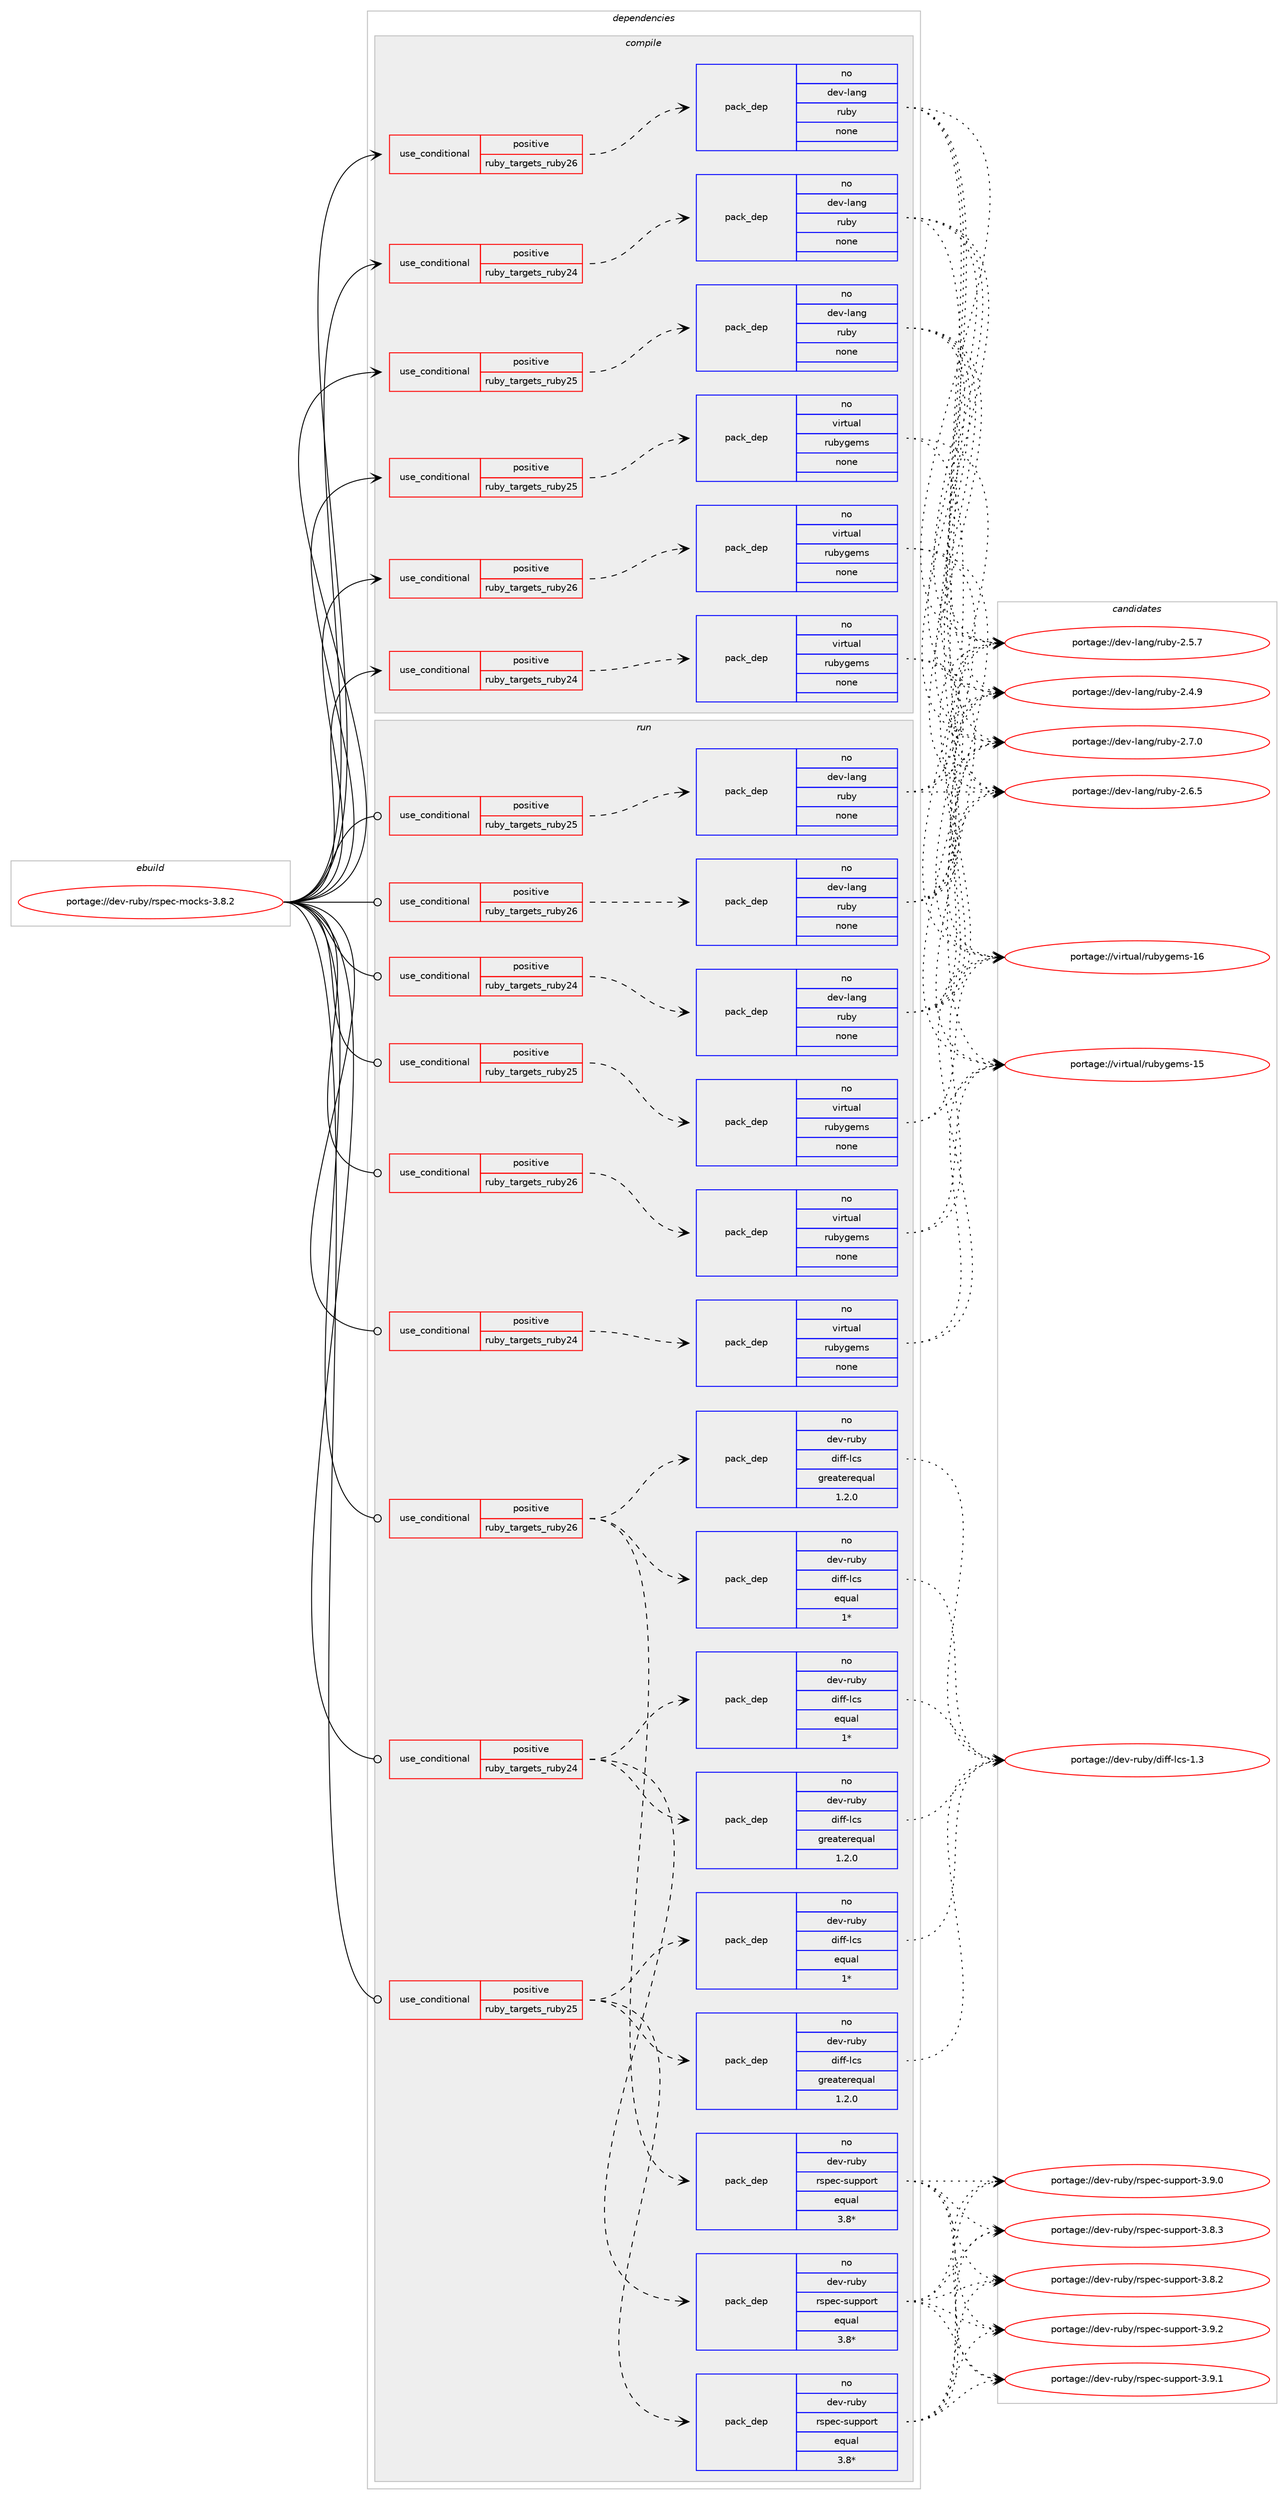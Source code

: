 digraph prolog {

# *************
# Graph options
# *************

newrank=true;
concentrate=true;
compound=true;
graph [rankdir=LR,fontname=Helvetica,fontsize=10,ranksep=1.5];#, ranksep=2.5, nodesep=0.2];
edge  [arrowhead=vee];
node  [fontname=Helvetica,fontsize=10];

# **********
# The ebuild
# **********

subgraph cluster_leftcol {
color=gray;
label=<<i>ebuild</i>>;
id [label="portage://dev-ruby/rspec-mocks-3.8.2", color=red, width=4, href="../dev-ruby/rspec-mocks-3.8.2.svg"];
}

# ****************
# The dependencies
# ****************

subgraph cluster_midcol {
color=gray;
label=<<i>dependencies</i>>;
subgraph cluster_compile {
fillcolor="#eeeeee";
style=filled;
label=<<i>compile</i>>;
subgraph cond73636 {
dependency329229 [label=<<TABLE BORDER="0" CELLBORDER="1" CELLSPACING="0" CELLPADDING="4"><TR><TD ROWSPAN="3" CELLPADDING="10">use_conditional</TD></TR><TR><TD>positive</TD></TR><TR><TD>ruby_targets_ruby24</TD></TR></TABLE>>, shape=none, color=red];
subgraph pack250846 {
dependency329230 [label=<<TABLE BORDER="0" CELLBORDER="1" CELLSPACING="0" CELLPADDING="4" WIDTH="220"><TR><TD ROWSPAN="6" CELLPADDING="30">pack_dep</TD></TR><TR><TD WIDTH="110">no</TD></TR><TR><TD>dev-lang</TD></TR><TR><TD>ruby</TD></TR><TR><TD>none</TD></TR><TR><TD></TD></TR></TABLE>>, shape=none, color=blue];
}
dependency329229:e -> dependency329230:w [weight=20,style="dashed",arrowhead="vee"];
}
id:e -> dependency329229:w [weight=20,style="solid",arrowhead="vee"];
subgraph cond73637 {
dependency329231 [label=<<TABLE BORDER="0" CELLBORDER="1" CELLSPACING="0" CELLPADDING="4"><TR><TD ROWSPAN="3" CELLPADDING="10">use_conditional</TD></TR><TR><TD>positive</TD></TR><TR><TD>ruby_targets_ruby24</TD></TR></TABLE>>, shape=none, color=red];
subgraph pack250847 {
dependency329232 [label=<<TABLE BORDER="0" CELLBORDER="1" CELLSPACING="0" CELLPADDING="4" WIDTH="220"><TR><TD ROWSPAN="6" CELLPADDING="30">pack_dep</TD></TR><TR><TD WIDTH="110">no</TD></TR><TR><TD>virtual</TD></TR><TR><TD>rubygems</TD></TR><TR><TD>none</TD></TR><TR><TD></TD></TR></TABLE>>, shape=none, color=blue];
}
dependency329231:e -> dependency329232:w [weight=20,style="dashed",arrowhead="vee"];
}
id:e -> dependency329231:w [weight=20,style="solid",arrowhead="vee"];
subgraph cond73638 {
dependency329233 [label=<<TABLE BORDER="0" CELLBORDER="1" CELLSPACING="0" CELLPADDING="4"><TR><TD ROWSPAN="3" CELLPADDING="10">use_conditional</TD></TR><TR><TD>positive</TD></TR><TR><TD>ruby_targets_ruby25</TD></TR></TABLE>>, shape=none, color=red];
subgraph pack250848 {
dependency329234 [label=<<TABLE BORDER="0" CELLBORDER="1" CELLSPACING="0" CELLPADDING="4" WIDTH="220"><TR><TD ROWSPAN="6" CELLPADDING="30">pack_dep</TD></TR><TR><TD WIDTH="110">no</TD></TR><TR><TD>dev-lang</TD></TR><TR><TD>ruby</TD></TR><TR><TD>none</TD></TR><TR><TD></TD></TR></TABLE>>, shape=none, color=blue];
}
dependency329233:e -> dependency329234:w [weight=20,style="dashed",arrowhead="vee"];
}
id:e -> dependency329233:w [weight=20,style="solid",arrowhead="vee"];
subgraph cond73639 {
dependency329235 [label=<<TABLE BORDER="0" CELLBORDER="1" CELLSPACING="0" CELLPADDING="4"><TR><TD ROWSPAN="3" CELLPADDING="10">use_conditional</TD></TR><TR><TD>positive</TD></TR><TR><TD>ruby_targets_ruby25</TD></TR></TABLE>>, shape=none, color=red];
subgraph pack250849 {
dependency329236 [label=<<TABLE BORDER="0" CELLBORDER="1" CELLSPACING="0" CELLPADDING="4" WIDTH="220"><TR><TD ROWSPAN="6" CELLPADDING="30">pack_dep</TD></TR><TR><TD WIDTH="110">no</TD></TR><TR><TD>virtual</TD></TR><TR><TD>rubygems</TD></TR><TR><TD>none</TD></TR><TR><TD></TD></TR></TABLE>>, shape=none, color=blue];
}
dependency329235:e -> dependency329236:w [weight=20,style="dashed",arrowhead="vee"];
}
id:e -> dependency329235:w [weight=20,style="solid",arrowhead="vee"];
subgraph cond73640 {
dependency329237 [label=<<TABLE BORDER="0" CELLBORDER="1" CELLSPACING="0" CELLPADDING="4"><TR><TD ROWSPAN="3" CELLPADDING="10">use_conditional</TD></TR><TR><TD>positive</TD></TR><TR><TD>ruby_targets_ruby26</TD></TR></TABLE>>, shape=none, color=red];
subgraph pack250850 {
dependency329238 [label=<<TABLE BORDER="0" CELLBORDER="1" CELLSPACING="0" CELLPADDING="4" WIDTH="220"><TR><TD ROWSPAN="6" CELLPADDING="30">pack_dep</TD></TR><TR><TD WIDTH="110">no</TD></TR><TR><TD>dev-lang</TD></TR><TR><TD>ruby</TD></TR><TR><TD>none</TD></TR><TR><TD></TD></TR></TABLE>>, shape=none, color=blue];
}
dependency329237:e -> dependency329238:w [weight=20,style="dashed",arrowhead="vee"];
}
id:e -> dependency329237:w [weight=20,style="solid",arrowhead="vee"];
subgraph cond73641 {
dependency329239 [label=<<TABLE BORDER="0" CELLBORDER="1" CELLSPACING="0" CELLPADDING="4"><TR><TD ROWSPAN="3" CELLPADDING="10">use_conditional</TD></TR><TR><TD>positive</TD></TR><TR><TD>ruby_targets_ruby26</TD></TR></TABLE>>, shape=none, color=red];
subgraph pack250851 {
dependency329240 [label=<<TABLE BORDER="0" CELLBORDER="1" CELLSPACING="0" CELLPADDING="4" WIDTH="220"><TR><TD ROWSPAN="6" CELLPADDING="30">pack_dep</TD></TR><TR><TD WIDTH="110">no</TD></TR><TR><TD>virtual</TD></TR><TR><TD>rubygems</TD></TR><TR><TD>none</TD></TR><TR><TD></TD></TR></TABLE>>, shape=none, color=blue];
}
dependency329239:e -> dependency329240:w [weight=20,style="dashed",arrowhead="vee"];
}
id:e -> dependency329239:w [weight=20,style="solid",arrowhead="vee"];
}
subgraph cluster_compileandrun {
fillcolor="#eeeeee";
style=filled;
label=<<i>compile and run</i>>;
}
subgraph cluster_run {
fillcolor="#eeeeee";
style=filled;
label=<<i>run</i>>;
subgraph cond73642 {
dependency329241 [label=<<TABLE BORDER="0" CELLBORDER="1" CELLSPACING="0" CELLPADDING="4"><TR><TD ROWSPAN="3" CELLPADDING="10">use_conditional</TD></TR><TR><TD>positive</TD></TR><TR><TD>ruby_targets_ruby24</TD></TR></TABLE>>, shape=none, color=red];
subgraph pack250852 {
dependency329242 [label=<<TABLE BORDER="0" CELLBORDER="1" CELLSPACING="0" CELLPADDING="4" WIDTH="220"><TR><TD ROWSPAN="6" CELLPADDING="30">pack_dep</TD></TR><TR><TD WIDTH="110">no</TD></TR><TR><TD>dev-lang</TD></TR><TR><TD>ruby</TD></TR><TR><TD>none</TD></TR><TR><TD></TD></TR></TABLE>>, shape=none, color=blue];
}
dependency329241:e -> dependency329242:w [weight=20,style="dashed",arrowhead="vee"];
}
id:e -> dependency329241:w [weight=20,style="solid",arrowhead="odot"];
subgraph cond73643 {
dependency329243 [label=<<TABLE BORDER="0" CELLBORDER="1" CELLSPACING="0" CELLPADDING="4"><TR><TD ROWSPAN="3" CELLPADDING="10">use_conditional</TD></TR><TR><TD>positive</TD></TR><TR><TD>ruby_targets_ruby24</TD></TR></TABLE>>, shape=none, color=red];
subgraph pack250853 {
dependency329244 [label=<<TABLE BORDER="0" CELLBORDER="1" CELLSPACING="0" CELLPADDING="4" WIDTH="220"><TR><TD ROWSPAN="6" CELLPADDING="30">pack_dep</TD></TR><TR><TD WIDTH="110">no</TD></TR><TR><TD>dev-ruby</TD></TR><TR><TD>rspec-support</TD></TR><TR><TD>equal</TD></TR><TR><TD>3.8*</TD></TR></TABLE>>, shape=none, color=blue];
}
dependency329243:e -> dependency329244:w [weight=20,style="dashed",arrowhead="vee"];
subgraph pack250854 {
dependency329245 [label=<<TABLE BORDER="0" CELLBORDER="1" CELLSPACING="0" CELLPADDING="4" WIDTH="220"><TR><TD ROWSPAN="6" CELLPADDING="30">pack_dep</TD></TR><TR><TD WIDTH="110">no</TD></TR><TR><TD>dev-ruby</TD></TR><TR><TD>diff-lcs</TD></TR><TR><TD>greaterequal</TD></TR><TR><TD>1.2.0</TD></TR></TABLE>>, shape=none, color=blue];
}
dependency329243:e -> dependency329245:w [weight=20,style="dashed",arrowhead="vee"];
subgraph pack250855 {
dependency329246 [label=<<TABLE BORDER="0" CELLBORDER="1" CELLSPACING="0" CELLPADDING="4" WIDTH="220"><TR><TD ROWSPAN="6" CELLPADDING="30">pack_dep</TD></TR><TR><TD WIDTH="110">no</TD></TR><TR><TD>dev-ruby</TD></TR><TR><TD>diff-lcs</TD></TR><TR><TD>equal</TD></TR><TR><TD>1*</TD></TR></TABLE>>, shape=none, color=blue];
}
dependency329243:e -> dependency329246:w [weight=20,style="dashed",arrowhead="vee"];
}
id:e -> dependency329243:w [weight=20,style="solid",arrowhead="odot"];
subgraph cond73644 {
dependency329247 [label=<<TABLE BORDER="0" CELLBORDER="1" CELLSPACING="0" CELLPADDING="4"><TR><TD ROWSPAN="3" CELLPADDING="10">use_conditional</TD></TR><TR><TD>positive</TD></TR><TR><TD>ruby_targets_ruby24</TD></TR></TABLE>>, shape=none, color=red];
subgraph pack250856 {
dependency329248 [label=<<TABLE BORDER="0" CELLBORDER="1" CELLSPACING="0" CELLPADDING="4" WIDTH="220"><TR><TD ROWSPAN="6" CELLPADDING="30">pack_dep</TD></TR><TR><TD WIDTH="110">no</TD></TR><TR><TD>virtual</TD></TR><TR><TD>rubygems</TD></TR><TR><TD>none</TD></TR><TR><TD></TD></TR></TABLE>>, shape=none, color=blue];
}
dependency329247:e -> dependency329248:w [weight=20,style="dashed",arrowhead="vee"];
}
id:e -> dependency329247:w [weight=20,style="solid",arrowhead="odot"];
subgraph cond73645 {
dependency329249 [label=<<TABLE BORDER="0" CELLBORDER="1" CELLSPACING="0" CELLPADDING="4"><TR><TD ROWSPAN="3" CELLPADDING="10">use_conditional</TD></TR><TR><TD>positive</TD></TR><TR><TD>ruby_targets_ruby25</TD></TR></TABLE>>, shape=none, color=red];
subgraph pack250857 {
dependency329250 [label=<<TABLE BORDER="0" CELLBORDER="1" CELLSPACING="0" CELLPADDING="4" WIDTH="220"><TR><TD ROWSPAN="6" CELLPADDING="30">pack_dep</TD></TR><TR><TD WIDTH="110">no</TD></TR><TR><TD>dev-lang</TD></TR><TR><TD>ruby</TD></TR><TR><TD>none</TD></TR><TR><TD></TD></TR></TABLE>>, shape=none, color=blue];
}
dependency329249:e -> dependency329250:w [weight=20,style="dashed",arrowhead="vee"];
}
id:e -> dependency329249:w [weight=20,style="solid",arrowhead="odot"];
subgraph cond73646 {
dependency329251 [label=<<TABLE BORDER="0" CELLBORDER="1" CELLSPACING="0" CELLPADDING="4"><TR><TD ROWSPAN="3" CELLPADDING="10">use_conditional</TD></TR><TR><TD>positive</TD></TR><TR><TD>ruby_targets_ruby25</TD></TR></TABLE>>, shape=none, color=red];
subgraph pack250858 {
dependency329252 [label=<<TABLE BORDER="0" CELLBORDER="1" CELLSPACING="0" CELLPADDING="4" WIDTH="220"><TR><TD ROWSPAN="6" CELLPADDING="30">pack_dep</TD></TR><TR><TD WIDTH="110">no</TD></TR><TR><TD>dev-ruby</TD></TR><TR><TD>rspec-support</TD></TR><TR><TD>equal</TD></TR><TR><TD>3.8*</TD></TR></TABLE>>, shape=none, color=blue];
}
dependency329251:e -> dependency329252:w [weight=20,style="dashed",arrowhead="vee"];
subgraph pack250859 {
dependency329253 [label=<<TABLE BORDER="0" CELLBORDER="1" CELLSPACING="0" CELLPADDING="4" WIDTH="220"><TR><TD ROWSPAN="6" CELLPADDING="30">pack_dep</TD></TR><TR><TD WIDTH="110">no</TD></TR><TR><TD>dev-ruby</TD></TR><TR><TD>diff-lcs</TD></TR><TR><TD>greaterequal</TD></TR><TR><TD>1.2.0</TD></TR></TABLE>>, shape=none, color=blue];
}
dependency329251:e -> dependency329253:w [weight=20,style="dashed",arrowhead="vee"];
subgraph pack250860 {
dependency329254 [label=<<TABLE BORDER="0" CELLBORDER="1" CELLSPACING="0" CELLPADDING="4" WIDTH="220"><TR><TD ROWSPAN="6" CELLPADDING="30">pack_dep</TD></TR><TR><TD WIDTH="110">no</TD></TR><TR><TD>dev-ruby</TD></TR><TR><TD>diff-lcs</TD></TR><TR><TD>equal</TD></TR><TR><TD>1*</TD></TR></TABLE>>, shape=none, color=blue];
}
dependency329251:e -> dependency329254:w [weight=20,style="dashed",arrowhead="vee"];
}
id:e -> dependency329251:w [weight=20,style="solid",arrowhead="odot"];
subgraph cond73647 {
dependency329255 [label=<<TABLE BORDER="0" CELLBORDER="1" CELLSPACING="0" CELLPADDING="4"><TR><TD ROWSPAN="3" CELLPADDING="10">use_conditional</TD></TR><TR><TD>positive</TD></TR><TR><TD>ruby_targets_ruby25</TD></TR></TABLE>>, shape=none, color=red];
subgraph pack250861 {
dependency329256 [label=<<TABLE BORDER="0" CELLBORDER="1" CELLSPACING="0" CELLPADDING="4" WIDTH="220"><TR><TD ROWSPAN="6" CELLPADDING="30">pack_dep</TD></TR><TR><TD WIDTH="110">no</TD></TR><TR><TD>virtual</TD></TR><TR><TD>rubygems</TD></TR><TR><TD>none</TD></TR><TR><TD></TD></TR></TABLE>>, shape=none, color=blue];
}
dependency329255:e -> dependency329256:w [weight=20,style="dashed",arrowhead="vee"];
}
id:e -> dependency329255:w [weight=20,style="solid",arrowhead="odot"];
subgraph cond73648 {
dependency329257 [label=<<TABLE BORDER="0" CELLBORDER="1" CELLSPACING="0" CELLPADDING="4"><TR><TD ROWSPAN="3" CELLPADDING="10">use_conditional</TD></TR><TR><TD>positive</TD></TR><TR><TD>ruby_targets_ruby26</TD></TR></TABLE>>, shape=none, color=red];
subgraph pack250862 {
dependency329258 [label=<<TABLE BORDER="0" CELLBORDER="1" CELLSPACING="0" CELLPADDING="4" WIDTH="220"><TR><TD ROWSPAN="6" CELLPADDING="30">pack_dep</TD></TR><TR><TD WIDTH="110">no</TD></TR><TR><TD>dev-lang</TD></TR><TR><TD>ruby</TD></TR><TR><TD>none</TD></TR><TR><TD></TD></TR></TABLE>>, shape=none, color=blue];
}
dependency329257:e -> dependency329258:w [weight=20,style="dashed",arrowhead="vee"];
}
id:e -> dependency329257:w [weight=20,style="solid",arrowhead="odot"];
subgraph cond73649 {
dependency329259 [label=<<TABLE BORDER="0" CELLBORDER="1" CELLSPACING="0" CELLPADDING="4"><TR><TD ROWSPAN="3" CELLPADDING="10">use_conditional</TD></TR><TR><TD>positive</TD></TR><TR><TD>ruby_targets_ruby26</TD></TR></TABLE>>, shape=none, color=red];
subgraph pack250863 {
dependency329260 [label=<<TABLE BORDER="0" CELLBORDER="1" CELLSPACING="0" CELLPADDING="4" WIDTH="220"><TR><TD ROWSPAN="6" CELLPADDING="30">pack_dep</TD></TR><TR><TD WIDTH="110">no</TD></TR><TR><TD>dev-ruby</TD></TR><TR><TD>rspec-support</TD></TR><TR><TD>equal</TD></TR><TR><TD>3.8*</TD></TR></TABLE>>, shape=none, color=blue];
}
dependency329259:e -> dependency329260:w [weight=20,style="dashed",arrowhead="vee"];
subgraph pack250864 {
dependency329261 [label=<<TABLE BORDER="0" CELLBORDER="1" CELLSPACING="0" CELLPADDING="4" WIDTH="220"><TR><TD ROWSPAN="6" CELLPADDING="30">pack_dep</TD></TR><TR><TD WIDTH="110">no</TD></TR><TR><TD>dev-ruby</TD></TR><TR><TD>diff-lcs</TD></TR><TR><TD>greaterequal</TD></TR><TR><TD>1.2.0</TD></TR></TABLE>>, shape=none, color=blue];
}
dependency329259:e -> dependency329261:w [weight=20,style="dashed",arrowhead="vee"];
subgraph pack250865 {
dependency329262 [label=<<TABLE BORDER="0" CELLBORDER="1" CELLSPACING="0" CELLPADDING="4" WIDTH="220"><TR><TD ROWSPAN="6" CELLPADDING="30">pack_dep</TD></TR><TR><TD WIDTH="110">no</TD></TR><TR><TD>dev-ruby</TD></TR><TR><TD>diff-lcs</TD></TR><TR><TD>equal</TD></TR><TR><TD>1*</TD></TR></TABLE>>, shape=none, color=blue];
}
dependency329259:e -> dependency329262:w [weight=20,style="dashed",arrowhead="vee"];
}
id:e -> dependency329259:w [weight=20,style="solid",arrowhead="odot"];
subgraph cond73650 {
dependency329263 [label=<<TABLE BORDER="0" CELLBORDER="1" CELLSPACING="0" CELLPADDING="4"><TR><TD ROWSPAN="3" CELLPADDING="10">use_conditional</TD></TR><TR><TD>positive</TD></TR><TR><TD>ruby_targets_ruby26</TD></TR></TABLE>>, shape=none, color=red];
subgraph pack250866 {
dependency329264 [label=<<TABLE BORDER="0" CELLBORDER="1" CELLSPACING="0" CELLPADDING="4" WIDTH="220"><TR><TD ROWSPAN="6" CELLPADDING="30">pack_dep</TD></TR><TR><TD WIDTH="110">no</TD></TR><TR><TD>virtual</TD></TR><TR><TD>rubygems</TD></TR><TR><TD>none</TD></TR><TR><TD></TD></TR></TABLE>>, shape=none, color=blue];
}
dependency329263:e -> dependency329264:w [weight=20,style="dashed",arrowhead="vee"];
}
id:e -> dependency329263:w [weight=20,style="solid",arrowhead="odot"];
}
}

# **************
# The candidates
# **************

subgraph cluster_choices {
rank=same;
color=gray;
label=<<i>candidates</i>>;

subgraph choice250846 {
color=black;
nodesep=1;
choice10010111845108971101034711411798121455046554648 [label="portage://dev-lang/ruby-2.7.0", color=red, width=4,href="../dev-lang/ruby-2.7.0.svg"];
choice10010111845108971101034711411798121455046544653 [label="portage://dev-lang/ruby-2.6.5", color=red, width=4,href="../dev-lang/ruby-2.6.5.svg"];
choice10010111845108971101034711411798121455046534655 [label="portage://dev-lang/ruby-2.5.7", color=red, width=4,href="../dev-lang/ruby-2.5.7.svg"];
choice10010111845108971101034711411798121455046524657 [label="portage://dev-lang/ruby-2.4.9", color=red, width=4,href="../dev-lang/ruby-2.4.9.svg"];
dependency329230:e -> choice10010111845108971101034711411798121455046554648:w [style=dotted,weight="100"];
dependency329230:e -> choice10010111845108971101034711411798121455046544653:w [style=dotted,weight="100"];
dependency329230:e -> choice10010111845108971101034711411798121455046534655:w [style=dotted,weight="100"];
dependency329230:e -> choice10010111845108971101034711411798121455046524657:w [style=dotted,weight="100"];
}
subgraph choice250847 {
color=black;
nodesep=1;
choice118105114116117971084711411798121103101109115454954 [label="portage://virtual/rubygems-16", color=red, width=4,href="../virtual/rubygems-16.svg"];
choice118105114116117971084711411798121103101109115454953 [label="portage://virtual/rubygems-15", color=red, width=4,href="../virtual/rubygems-15.svg"];
dependency329232:e -> choice118105114116117971084711411798121103101109115454954:w [style=dotted,weight="100"];
dependency329232:e -> choice118105114116117971084711411798121103101109115454953:w [style=dotted,weight="100"];
}
subgraph choice250848 {
color=black;
nodesep=1;
choice10010111845108971101034711411798121455046554648 [label="portage://dev-lang/ruby-2.7.0", color=red, width=4,href="../dev-lang/ruby-2.7.0.svg"];
choice10010111845108971101034711411798121455046544653 [label="portage://dev-lang/ruby-2.6.5", color=red, width=4,href="../dev-lang/ruby-2.6.5.svg"];
choice10010111845108971101034711411798121455046534655 [label="portage://dev-lang/ruby-2.5.7", color=red, width=4,href="../dev-lang/ruby-2.5.7.svg"];
choice10010111845108971101034711411798121455046524657 [label="portage://dev-lang/ruby-2.4.9", color=red, width=4,href="../dev-lang/ruby-2.4.9.svg"];
dependency329234:e -> choice10010111845108971101034711411798121455046554648:w [style=dotted,weight="100"];
dependency329234:e -> choice10010111845108971101034711411798121455046544653:w [style=dotted,weight="100"];
dependency329234:e -> choice10010111845108971101034711411798121455046534655:w [style=dotted,weight="100"];
dependency329234:e -> choice10010111845108971101034711411798121455046524657:w [style=dotted,weight="100"];
}
subgraph choice250849 {
color=black;
nodesep=1;
choice118105114116117971084711411798121103101109115454954 [label="portage://virtual/rubygems-16", color=red, width=4,href="../virtual/rubygems-16.svg"];
choice118105114116117971084711411798121103101109115454953 [label="portage://virtual/rubygems-15", color=red, width=4,href="../virtual/rubygems-15.svg"];
dependency329236:e -> choice118105114116117971084711411798121103101109115454954:w [style=dotted,weight="100"];
dependency329236:e -> choice118105114116117971084711411798121103101109115454953:w [style=dotted,weight="100"];
}
subgraph choice250850 {
color=black;
nodesep=1;
choice10010111845108971101034711411798121455046554648 [label="portage://dev-lang/ruby-2.7.0", color=red, width=4,href="../dev-lang/ruby-2.7.0.svg"];
choice10010111845108971101034711411798121455046544653 [label="portage://dev-lang/ruby-2.6.5", color=red, width=4,href="../dev-lang/ruby-2.6.5.svg"];
choice10010111845108971101034711411798121455046534655 [label="portage://dev-lang/ruby-2.5.7", color=red, width=4,href="../dev-lang/ruby-2.5.7.svg"];
choice10010111845108971101034711411798121455046524657 [label="portage://dev-lang/ruby-2.4.9", color=red, width=4,href="../dev-lang/ruby-2.4.9.svg"];
dependency329238:e -> choice10010111845108971101034711411798121455046554648:w [style=dotted,weight="100"];
dependency329238:e -> choice10010111845108971101034711411798121455046544653:w [style=dotted,weight="100"];
dependency329238:e -> choice10010111845108971101034711411798121455046534655:w [style=dotted,weight="100"];
dependency329238:e -> choice10010111845108971101034711411798121455046524657:w [style=dotted,weight="100"];
}
subgraph choice250851 {
color=black;
nodesep=1;
choice118105114116117971084711411798121103101109115454954 [label="portage://virtual/rubygems-16", color=red, width=4,href="../virtual/rubygems-16.svg"];
choice118105114116117971084711411798121103101109115454953 [label="portage://virtual/rubygems-15", color=red, width=4,href="../virtual/rubygems-15.svg"];
dependency329240:e -> choice118105114116117971084711411798121103101109115454954:w [style=dotted,weight="100"];
dependency329240:e -> choice118105114116117971084711411798121103101109115454953:w [style=dotted,weight="100"];
}
subgraph choice250852 {
color=black;
nodesep=1;
choice10010111845108971101034711411798121455046554648 [label="portage://dev-lang/ruby-2.7.0", color=red, width=4,href="../dev-lang/ruby-2.7.0.svg"];
choice10010111845108971101034711411798121455046544653 [label="portage://dev-lang/ruby-2.6.5", color=red, width=4,href="../dev-lang/ruby-2.6.5.svg"];
choice10010111845108971101034711411798121455046534655 [label="portage://dev-lang/ruby-2.5.7", color=red, width=4,href="../dev-lang/ruby-2.5.7.svg"];
choice10010111845108971101034711411798121455046524657 [label="portage://dev-lang/ruby-2.4.9", color=red, width=4,href="../dev-lang/ruby-2.4.9.svg"];
dependency329242:e -> choice10010111845108971101034711411798121455046554648:w [style=dotted,weight="100"];
dependency329242:e -> choice10010111845108971101034711411798121455046544653:w [style=dotted,weight="100"];
dependency329242:e -> choice10010111845108971101034711411798121455046534655:w [style=dotted,weight="100"];
dependency329242:e -> choice10010111845108971101034711411798121455046524657:w [style=dotted,weight="100"];
}
subgraph choice250853 {
color=black;
nodesep=1;
choice1001011184511411798121471141151121019945115117112112111114116455146574650 [label="portage://dev-ruby/rspec-support-3.9.2", color=red, width=4,href="../dev-ruby/rspec-support-3.9.2.svg"];
choice1001011184511411798121471141151121019945115117112112111114116455146574649 [label="portage://dev-ruby/rspec-support-3.9.1", color=red, width=4,href="../dev-ruby/rspec-support-3.9.1.svg"];
choice1001011184511411798121471141151121019945115117112112111114116455146574648 [label="portage://dev-ruby/rspec-support-3.9.0", color=red, width=4,href="../dev-ruby/rspec-support-3.9.0.svg"];
choice1001011184511411798121471141151121019945115117112112111114116455146564651 [label="portage://dev-ruby/rspec-support-3.8.3", color=red, width=4,href="../dev-ruby/rspec-support-3.8.3.svg"];
choice1001011184511411798121471141151121019945115117112112111114116455146564650 [label="portage://dev-ruby/rspec-support-3.8.2", color=red, width=4,href="../dev-ruby/rspec-support-3.8.2.svg"];
dependency329244:e -> choice1001011184511411798121471141151121019945115117112112111114116455146574650:w [style=dotted,weight="100"];
dependency329244:e -> choice1001011184511411798121471141151121019945115117112112111114116455146574649:w [style=dotted,weight="100"];
dependency329244:e -> choice1001011184511411798121471141151121019945115117112112111114116455146574648:w [style=dotted,weight="100"];
dependency329244:e -> choice1001011184511411798121471141151121019945115117112112111114116455146564651:w [style=dotted,weight="100"];
dependency329244:e -> choice1001011184511411798121471141151121019945115117112112111114116455146564650:w [style=dotted,weight="100"];
}
subgraph choice250854 {
color=black;
nodesep=1;
choice100101118451141179812147100105102102451089911545494651 [label="portage://dev-ruby/diff-lcs-1.3", color=red, width=4,href="../dev-ruby/diff-lcs-1.3.svg"];
dependency329245:e -> choice100101118451141179812147100105102102451089911545494651:w [style=dotted,weight="100"];
}
subgraph choice250855 {
color=black;
nodesep=1;
choice100101118451141179812147100105102102451089911545494651 [label="portage://dev-ruby/diff-lcs-1.3", color=red, width=4,href="../dev-ruby/diff-lcs-1.3.svg"];
dependency329246:e -> choice100101118451141179812147100105102102451089911545494651:w [style=dotted,weight="100"];
}
subgraph choice250856 {
color=black;
nodesep=1;
choice118105114116117971084711411798121103101109115454954 [label="portage://virtual/rubygems-16", color=red, width=4,href="../virtual/rubygems-16.svg"];
choice118105114116117971084711411798121103101109115454953 [label="portage://virtual/rubygems-15", color=red, width=4,href="../virtual/rubygems-15.svg"];
dependency329248:e -> choice118105114116117971084711411798121103101109115454954:w [style=dotted,weight="100"];
dependency329248:e -> choice118105114116117971084711411798121103101109115454953:w [style=dotted,weight="100"];
}
subgraph choice250857 {
color=black;
nodesep=1;
choice10010111845108971101034711411798121455046554648 [label="portage://dev-lang/ruby-2.7.0", color=red, width=4,href="../dev-lang/ruby-2.7.0.svg"];
choice10010111845108971101034711411798121455046544653 [label="portage://dev-lang/ruby-2.6.5", color=red, width=4,href="../dev-lang/ruby-2.6.5.svg"];
choice10010111845108971101034711411798121455046534655 [label="portage://dev-lang/ruby-2.5.7", color=red, width=4,href="../dev-lang/ruby-2.5.7.svg"];
choice10010111845108971101034711411798121455046524657 [label="portage://dev-lang/ruby-2.4.9", color=red, width=4,href="../dev-lang/ruby-2.4.9.svg"];
dependency329250:e -> choice10010111845108971101034711411798121455046554648:w [style=dotted,weight="100"];
dependency329250:e -> choice10010111845108971101034711411798121455046544653:w [style=dotted,weight="100"];
dependency329250:e -> choice10010111845108971101034711411798121455046534655:w [style=dotted,weight="100"];
dependency329250:e -> choice10010111845108971101034711411798121455046524657:w [style=dotted,weight="100"];
}
subgraph choice250858 {
color=black;
nodesep=1;
choice1001011184511411798121471141151121019945115117112112111114116455146574650 [label="portage://dev-ruby/rspec-support-3.9.2", color=red, width=4,href="../dev-ruby/rspec-support-3.9.2.svg"];
choice1001011184511411798121471141151121019945115117112112111114116455146574649 [label="portage://dev-ruby/rspec-support-3.9.1", color=red, width=4,href="../dev-ruby/rspec-support-3.9.1.svg"];
choice1001011184511411798121471141151121019945115117112112111114116455146574648 [label="portage://dev-ruby/rspec-support-3.9.0", color=red, width=4,href="../dev-ruby/rspec-support-3.9.0.svg"];
choice1001011184511411798121471141151121019945115117112112111114116455146564651 [label="portage://dev-ruby/rspec-support-3.8.3", color=red, width=4,href="../dev-ruby/rspec-support-3.8.3.svg"];
choice1001011184511411798121471141151121019945115117112112111114116455146564650 [label="portage://dev-ruby/rspec-support-3.8.2", color=red, width=4,href="../dev-ruby/rspec-support-3.8.2.svg"];
dependency329252:e -> choice1001011184511411798121471141151121019945115117112112111114116455146574650:w [style=dotted,weight="100"];
dependency329252:e -> choice1001011184511411798121471141151121019945115117112112111114116455146574649:w [style=dotted,weight="100"];
dependency329252:e -> choice1001011184511411798121471141151121019945115117112112111114116455146574648:w [style=dotted,weight="100"];
dependency329252:e -> choice1001011184511411798121471141151121019945115117112112111114116455146564651:w [style=dotted,weight="100"];
dependency329252:e -> choice1001011184511411798121471141151121019945115117112112111114116455146564650:w [style=dotted,weight="100"];
}
subgraph choice250859 {
color=black;
nodesep=1;
choice100101118451141179812147100105102102451089911545494651 [label="portage://dev-ruby/diff-lcs-1.3", color=red, width=4,href="../dev-ruby/diff-lcs-1.3.svg"];
dependency329253:e -> choice100101118451141179812147100105102102451089911545494651:w [style=dotted,weight="100"];
}
subgraph choice250860 {
color=black;
nodesep=1;
choice100101118451141179812147100105102102451089911545494651 [label="portage://dev-ruby/diff-lcs-1.3", color=red, width=4,href="../dev-ruby/diff-lcs-1.3.svg"];
dependency329254:e -> choice100101118451141179812147100105102102451089911545494651:w [style=dotted,weight="100"];
}
subgraph choice250861 {
color=black;
nodesep=1;
choice118105114116117971084711411798121103101109115454954 [label="portage://virtual/rubygems-16", color=red, width=4,href="../virtual/rubygems-16.svg"];
choice118105114116117971084711411798121103101109115454953 [label="portage://virtual/rubygems-15", color=red, width=4,href="../virtual/rubygems-15.svg"];
dependency329256:e -> choice118105114116117971084711411798121103101109115454954:w [style=dotted,weight="100"];
dependency329256:e -> choice118105114116117971084711411798121103101109115454953:w [style=dotted,weight="100"];
}
subgraph choice250862 {
color=black;
nodesep=1;
choice10010111845108971101034711411798121455046554648 [label="portage://dev-lang/ruby-2.7.0", color=red, width=4,href="../dev-lang/ruby-2.7.0.svg"];
choice10010111845108971101034711411798121455046544653 [label="portage://dev-lang/ruby-2.6.5", color=red, width=4,href="../dev-lang/ruby-2.6.5.svg"];
choice10010111845108971101034711411798121455046534655 [label="portage://dev-lang/ruby-2.5.7", color=red, width=4,href="../dev-lang/ruby-2.5.7.svg"];
choice10010111845108971101034711411798121455046524657 [label="portage://dev-lang/ruby-2.4.9", color=red, width=4,href="../dev-lang/ruby-2.4.9.svg"];
dependency329258:e -> choice10010111845108971101034711411798121455046554648:w [style=dotted,weight="100"];
dependency329258:e -> choice10010111845108971101034711411798121455046544653:w [style=dotted,weight="100"];
dependency329258:e -> choice10010111845108971101034711411798121455046534655:w [style=dotted,weight="100"];
dependency329258:e -> choice10010111845108971101034711411798121455046524657:w [style=dotted,weight="100"];
}
subgraph choice250863 {
color=black;
nodesep=1;
choice1001011184511411798121471141151121019945115117112112111114116455146574650 [label="portage://dev-ruby/rspec-support-3.9.2", color=red, width=4,href="../dev-ruby/rspec-support-3.9.2.svg"];
choice1001011184511411798121471141151121019945115117112112111114116455146574649 [label="portage://dev-ruby/rspec-support-3.9.1", color=red, width=4,href="../dev-ruby/rspec-support-3.9.1.svg"];
choice1001011184511411798121471141151121019945115117112112111114116455146574648 [label="portage://dev-ruby/rspec-support-3.9.0", color=red, width=4,href="../dev-ruby/rspec-support-3.9.0.svg"];
choice1001011184511411798121471141151121019945115117112112111114116455146564651 [label="portage://dev-ruby/rspec-support-3.8.3", color=red, width=4,href="../dev-ruby/rspec-support-3.8.3.svg"];
choice1001011184511411798121471141151121019945115117112112111114116455146564650 [label="portage://dev-ruby/rspec-support-3.8.2", color=red, width=4,href="../dev-ruby/rspec-support-3.8.2.svg"];
dependency329260:e -> choice1001011184511411798121471141151121019945115117112112111114116455146574650:w [style=dotted,weight="100"];
dependency329260:e -> choice1001011184511411798121471141151121019945115117112112111114116455146574649:w [style=dotted,weight="100"];
dependency329260:e -> choice1001011184511411798121471141151121019945115117112112111114116455146574648:w [style=dotted,weight="100"];
dependency329260:e -> choice1001011184511411798121471141151121019945115117112112111114116455146564651:w [style=dotted,weight="100"];
dependency329260:e -> choice1001011184511411798121471141151121019945115117112112111114116455146564650:w [style=dotted,weight="100"];
}
subgraph choice250864 {
color=black;
nodesep=1;
choice100101118451141179812147100105102102451089911545494651 [label="portage://dev-ruby/diff-lcs-1.3", color=red, width=4,href="../dev-ruby/diff-lcs-1.3.svg"];
dependency329261:e -> choice100101118451141179812147100105102102451089911545494651:w [style=dotted,weight="100"];
}
subgraph choice250865 {
color=black;
nodesep=1;
choice100101118451141179812147100105102102451089911545494651 [label="portage://dev-ruby/diff-lcs-1.3", color=red, width=4,href="../dev-ruby/diff-lcs-1.3.svg"];
dependency329262:e -> choice100101118451141179812147100105102102451089911545494651:w [style=dotted,weight="100"];
}
subgraph choice250866 {
color=black;
nodesep=1;
choice118105114116117971084711411798121103101109115454954 [label="portage://virtual/rubygems-16", color=red, width=4,href="../virtual/rubygems-16.svg"];
choice118105114116117971084711411798121103101109115454953 [label="portage://virtual/rubygems-15", color=red, width=4,href="../virtual/rubygems-15.svg"];
dependency329264:e -> choice118105114116117971084711411798121103101109115454954:w [style=dotted,weight="100"];
dependency329264:e -> choice118105114116117971084711411798121103101109115454953:w [style=dotted,weight="100"];
}
}

}
